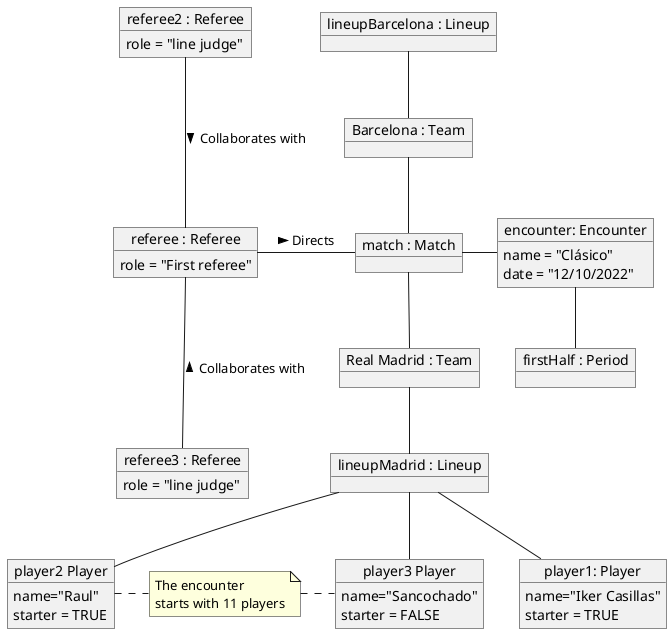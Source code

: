 @startuml

object "referee : Referee" as referee {
role = "First referee"
}

object "referee2 : Referee" as referee2 {
role = "line judge"
}

object "referee3 : Referee" as referee3 {
role = "line judge"
}

object "match : Match" as match

match -l-- referee : "Directs <" 
referee2 -d-- referee : "> Collaborates with"
referee3 -u-- referee : "> Collaborates with"

object "Real Madrid : Team" as teamMadrid
object "Barcelona : Team" as teamBarcelona

object "lineupMadrid : Lineup" as lineupMadrid
object "lineupBarcelona : Lineup" as lineupBarcelona

match -u- teamBarcelona
match -d- teamMadrid

object "firstHalf : Period" as firstHalf
' object "secondHalf : Period" as secondHalf

object "encounter: Encounter" as encounter {
name = "Clásico"
date = "12/10/2022"
}

match -r- encounter

encounter -- firstHalf

object "player1: Player" as player1 {
name="Iker Casillas"
starter = TRUE
}

object "player2 Player" as player2 {
name="Raul"
starter = TRUE
}

object "player3 Player" as player3 {
name="Sancochado"
starter = FALSE
}

teamMadrid -d- lineupMadrid
teamBarcelona -u- lineupBarcelona

lineupMadrid -- player1
lineupMadrid -- player2
lineupMadrid -- player3

note "The encounter\nstarts with 11 players" as note1

player2 .r. note1
note1 .r. player3

@enduml
